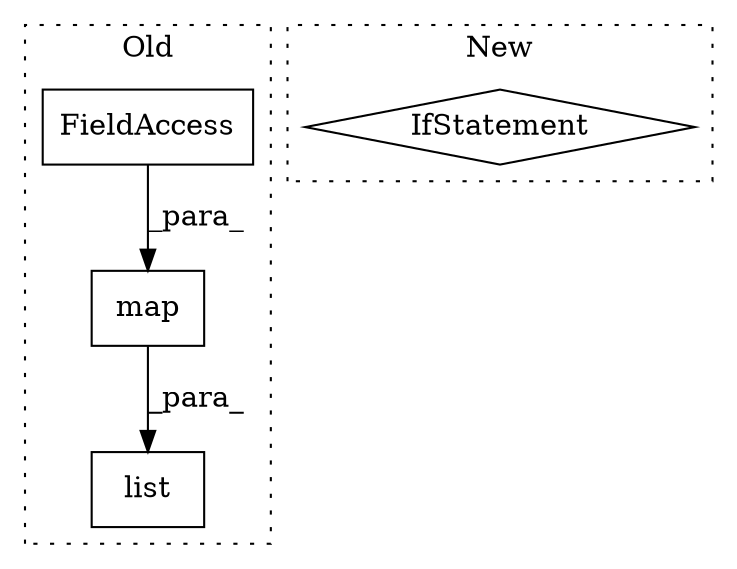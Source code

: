digraph G {
subgraph cluster0 {
1 [label="map" a="32" s="1712,1753" l="4,1" shape="box"];
3 [label="FieldAccess" a="22" s="1716" l="21" shape="box"];
4 [label="list" a="32" s="1707,1754" l="5,1" shape="box"];
label = "Old";
style="dotted";
}
subgraph cluster1 {
2 [label="IfStatement" a="25" s="2959" l="22" shape="diamond"];
label = "New";
style="dotted";
}
1 -> 4 [label="_para_"];
3 -> 1 [label="_para_"];
}
